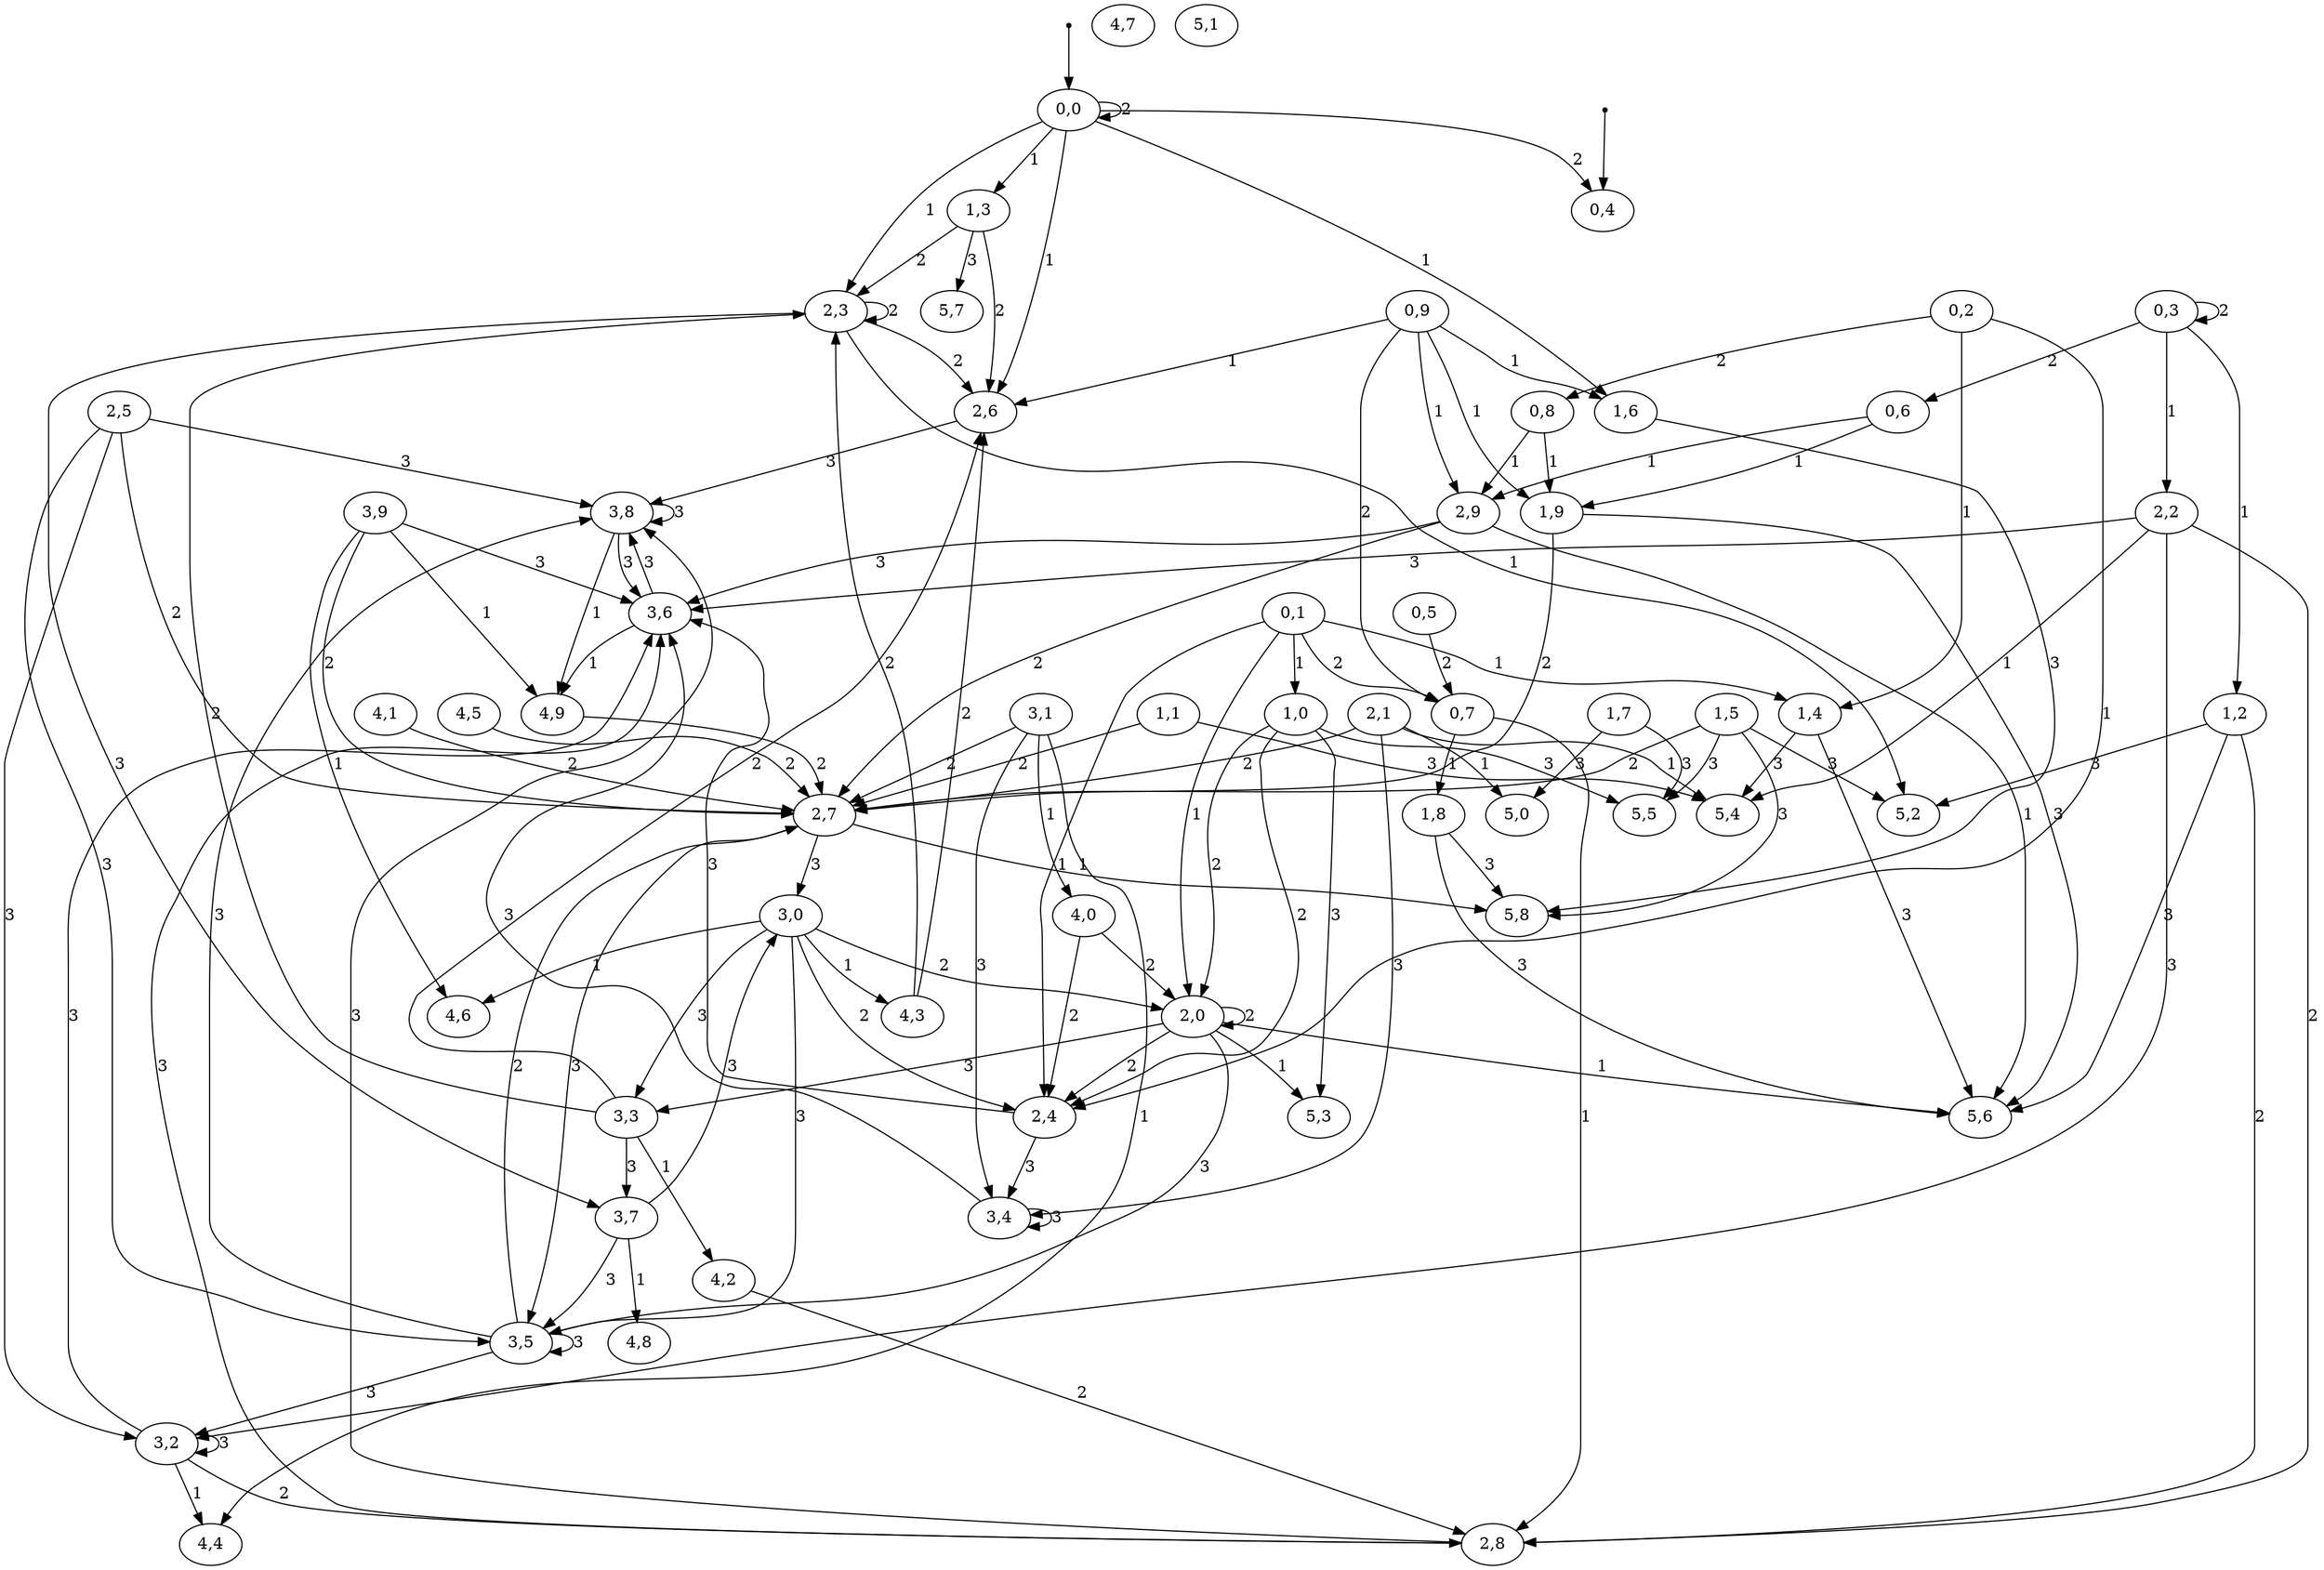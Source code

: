 digraph a { 
"F0,0"[shape=point] ;
"F0,0"->"0,0" ;
"0,0"->"1,3" [label="1"] ;
"0,0"->"1,6" [label="1"] ;
"0,0"->"2,3" [label="1"] ;
"0,0"->"2,6" [label="1"] ;
"0,0"->"0,0" [label="2"] ;
"0,0"->"0,4" [label="2"] ;
"0,1" ;
"0,1"->"1,0" [label="1"] ;
"0,1"->"1,4" [label="1"] ;
"0,1"->"2,0" [label="1"] ;
"0,1"->"2,4" [label="1"] ;
"0,1"->"0,7" [label="2"] ;
"0,2" ;
"0,2"->"1,4" [label="1"] ;
"0,2"->"2,4" [label="1"] ;
"0,2"->"0,8" [label="2"] ;
"0,3" ;
"0,3"->"1,2" [label="1"] ;
"0,3"->"2,2" [label="1"] ;
"0,3"->"0,3" [label="2"] ;
"0,3"->"0,6" [label="2"] ;
"F0,4"[shape=point] ;
"F0,4"->"0,4" ;
"0,5" ;
"0,5"->"0,7" [label="2"] ;
"0,6" ;
"0,6"->"1,9" [label="1"] ;
"0,6"->"2,9" [label="1"] ;
"0,7" ;
"0,7"->"1,8" [label="1"] ;
"0,7"->"2,8" [label="1"] ;
"0,8" ;
"0,8"->"1,9" [label="1"] ;
"0,8"->"2,9" [label="1"] ;
"0,9" ;
"0,9"->"1,6" [label="1"] ;
"0,9"->"1,9" [label="1"] ;
"0,9"->"2,6" [label="1"] ;
"0,9"->"2,9" [label="1"] ;
"0,9"->"0,7" [label="2"] ;
"1,0" ;
"1,0"->"2,0" [label="2"] ;
"1,0"->"2,4" [label="2"] ;
"1,0"->"5,3" [label="3"] ;
"1,0"->"5,5" [label="3"] ;
"1,1" ;
"1,1"->"2,7" [label="2"] ;
"1,1"->"5,4" [label="3"] ;
"1,2" ;
"1,2"->"2,8" [label="2"] ;
"1,2"->"5,2" [label="3"] ;
"1,2"->"5,6" [label="3"] ;
"1,3" ;
"1,3"->"2,3" [label="2"] ;
"1,3"->"2,6" [label="2"] ;
"1,3"->"5,7" [label="3"] ;
"1,4" ;
"1,4"->"5,4" [label="3"] ;
"1,4"->"5,6" [label="3"] ;
"1,5" ;
"1,5"->"2,7" [label="2"] ;
"1,5"->"5,2" [label="3"] ;
"1,5"->"5,5" [label="3"] ;
"1,5"->"5,8" [label="3"] ;
"1,6" ;
"1,6"->"5,8" [label="3"] ;
"1,7" ;
"1,7"->"5,0" [label="3"] ;
"1,7"->"5,5" [label="3"] ;
"1,8" ;
"1,8"->"5,6" [label="3"] ;
"1,8"->"5,8" [label="3"] ;
"1,9" ;
"1,9"->"2,7" [label="2"] ;
"1,9"->"5,6" [label="3"] ;
"2,0" ;
"2,0"->"5,3" [label="1"] ;
"2,0"->"5,6" [label="1"] ;
"2,0"->"2,0" [label="2"] ;
"2,0"->"2,4" [label="2"] ;
"2,0"->"3,3" [label="3"] ;
"2,0"->"3,5" [label="3"] ;
"2,1" ;
"2,1"->"5,0" [label="1"] ;
"2,1"->"5,4" [label="1"] ;
"2,1"->"2,7" [label="2"] ;
"2,1"->"3,4" [label="3"] ;
"2,2" ;
"2,2"->"5,4" [label="1"] ;
"2,2"->"2,8" [label="2"] ;
"2,2"->"3,2" [label="3"] ;
"2,2"->"3,6" [label="3"] ;
"2,3" ;
"2,3"->"5,2" [label="1"] ;
"2,3"->"2,3" [label="2"] ;
"2,3"->"2,6" [label="2"] ;
"2,3"->"3,7" [label="3"] ;
"2,4" ;
"2,4"->"3,4" [label="3"] ;
"2,4"->"3,6" [label="3"] ;
"2,5" ;
"2,5"->"2,7" [label="2"] ;
"2,5"->"3,2" [label="3"] ;
"2,5"->"3,5" [label="3"] ;
"2,5"->"3,8" [label="3"] ;
"2,6" ;
"2,6"->"3,8" [label="3"] ;
"2,7" ;
"2,7"->"5,8" [label="1"] ;
"2,7"->"3,0" [label="3"] ;
"2,7"->"3,5" [label="3"] ;
"2,8" ;
"2,8"->"3,6" [label="3"] ;
"2,8"->"3,8" [label="3"] ;
"2,9" ;
"2,9"->"5,6" [label="1"] ;
"2,9"->"2,7" [label="2"] ;
"2,9"->"3,6" [label="3"] ;
"3,0" ;
"3,0"->"4,3" [label="1"] ;
"3,0"->"4,6" [label="1"] ;
"3,0"->"2,0" [label="2"] ;
"3,0"->"2,4" [label="2"] ;
"3,0"->"3,3" [label="3"] ;
"3,0"->"3,5" [label="3"] ;
"3,1" ;
"3,1"->"4,0" [label="1"] ;
"3,1"->"4,4" [label="1"] ;
"3,1"->"2,7" [label="2"] ;
"3,1"->"3,4" [label="3"] ;
"3,2" ;
"3,2"->"4,4" [label="1"] ;
"3,2"->"2,8" [label="2"] ;
"3,2"->"3,2" [label="3"] ;
"3,2"->"3,6" [label="3"] ;
"3,3" ;
"3,3"->"4,2" [label="1"] ;
"3,3"->"2,3" [label="2"] ;
"3,3"->"2,6" [label="2"] ;
"3,3"->"3,7" [label="3"] ;
"3,4" ;
"3,4"->"3,4" [label="3"] ;
"3,4"->"3,6" [label="3"] ;
"3,5" ;
"3,5"->"2,7" [label="2"] ;
"3,5"->"3,2" [label="3"] ;
"3,5"->"3,5" [label="3"] ;
"3,5"->"3,8" [label="3"] ;
"3,6" ;
"3,6"->"4,9" [label="1"] ;
"3,6"->"3,8" [label="3"] ;
"3,7" ;
"3,7"->"4,8" [label="1"] ;
"3,7"->"3,0" [label="3"] ;
"3,7"->"3,5" [label="3"] ;
"3,8" ;
"3,8"->"4,9" [label="1"] ;
"3,8"->"3,6" [label="3"] ;
"3,8"->"3,8" [label="3"] ;
"3,9" ;
"3,9"->"4,6" [label="1"] ;
"3,9"->"4,9" [label="1"] ;
"3,9"->"2,7" [label="2"] ;
"3,9"->"3,6" [label="3"] ;
"4,0" ;
"4,0"->"2,0" [label="2"] ;
"4,0"->"2,4" [label="2"] ;
"4,1" ;
"4,1"->"2,7" [label="2"] ;
"4,2" ;
"4,2"->"2,8" [label="2"] ;
"4,3" ;
"4,3"->"2,3" [label="2"] ;
"4,3"->"2,6" [label="2"] ;
"4,4" ;
"4,5" ;
"4,5"->"2,7" [label="2"] ;
"4,6" ;
"4,7" ;
"4,8" ;
"4,9" ;
"4,9"->"2,7" [label="2"] ;
"5,0" ;
"5,1" ;
"5,2" ;
"5,3" ;
"5,4" ;
"5,5" ;
"5,6" ;
"5,7" ;
"5,8" ;

 }